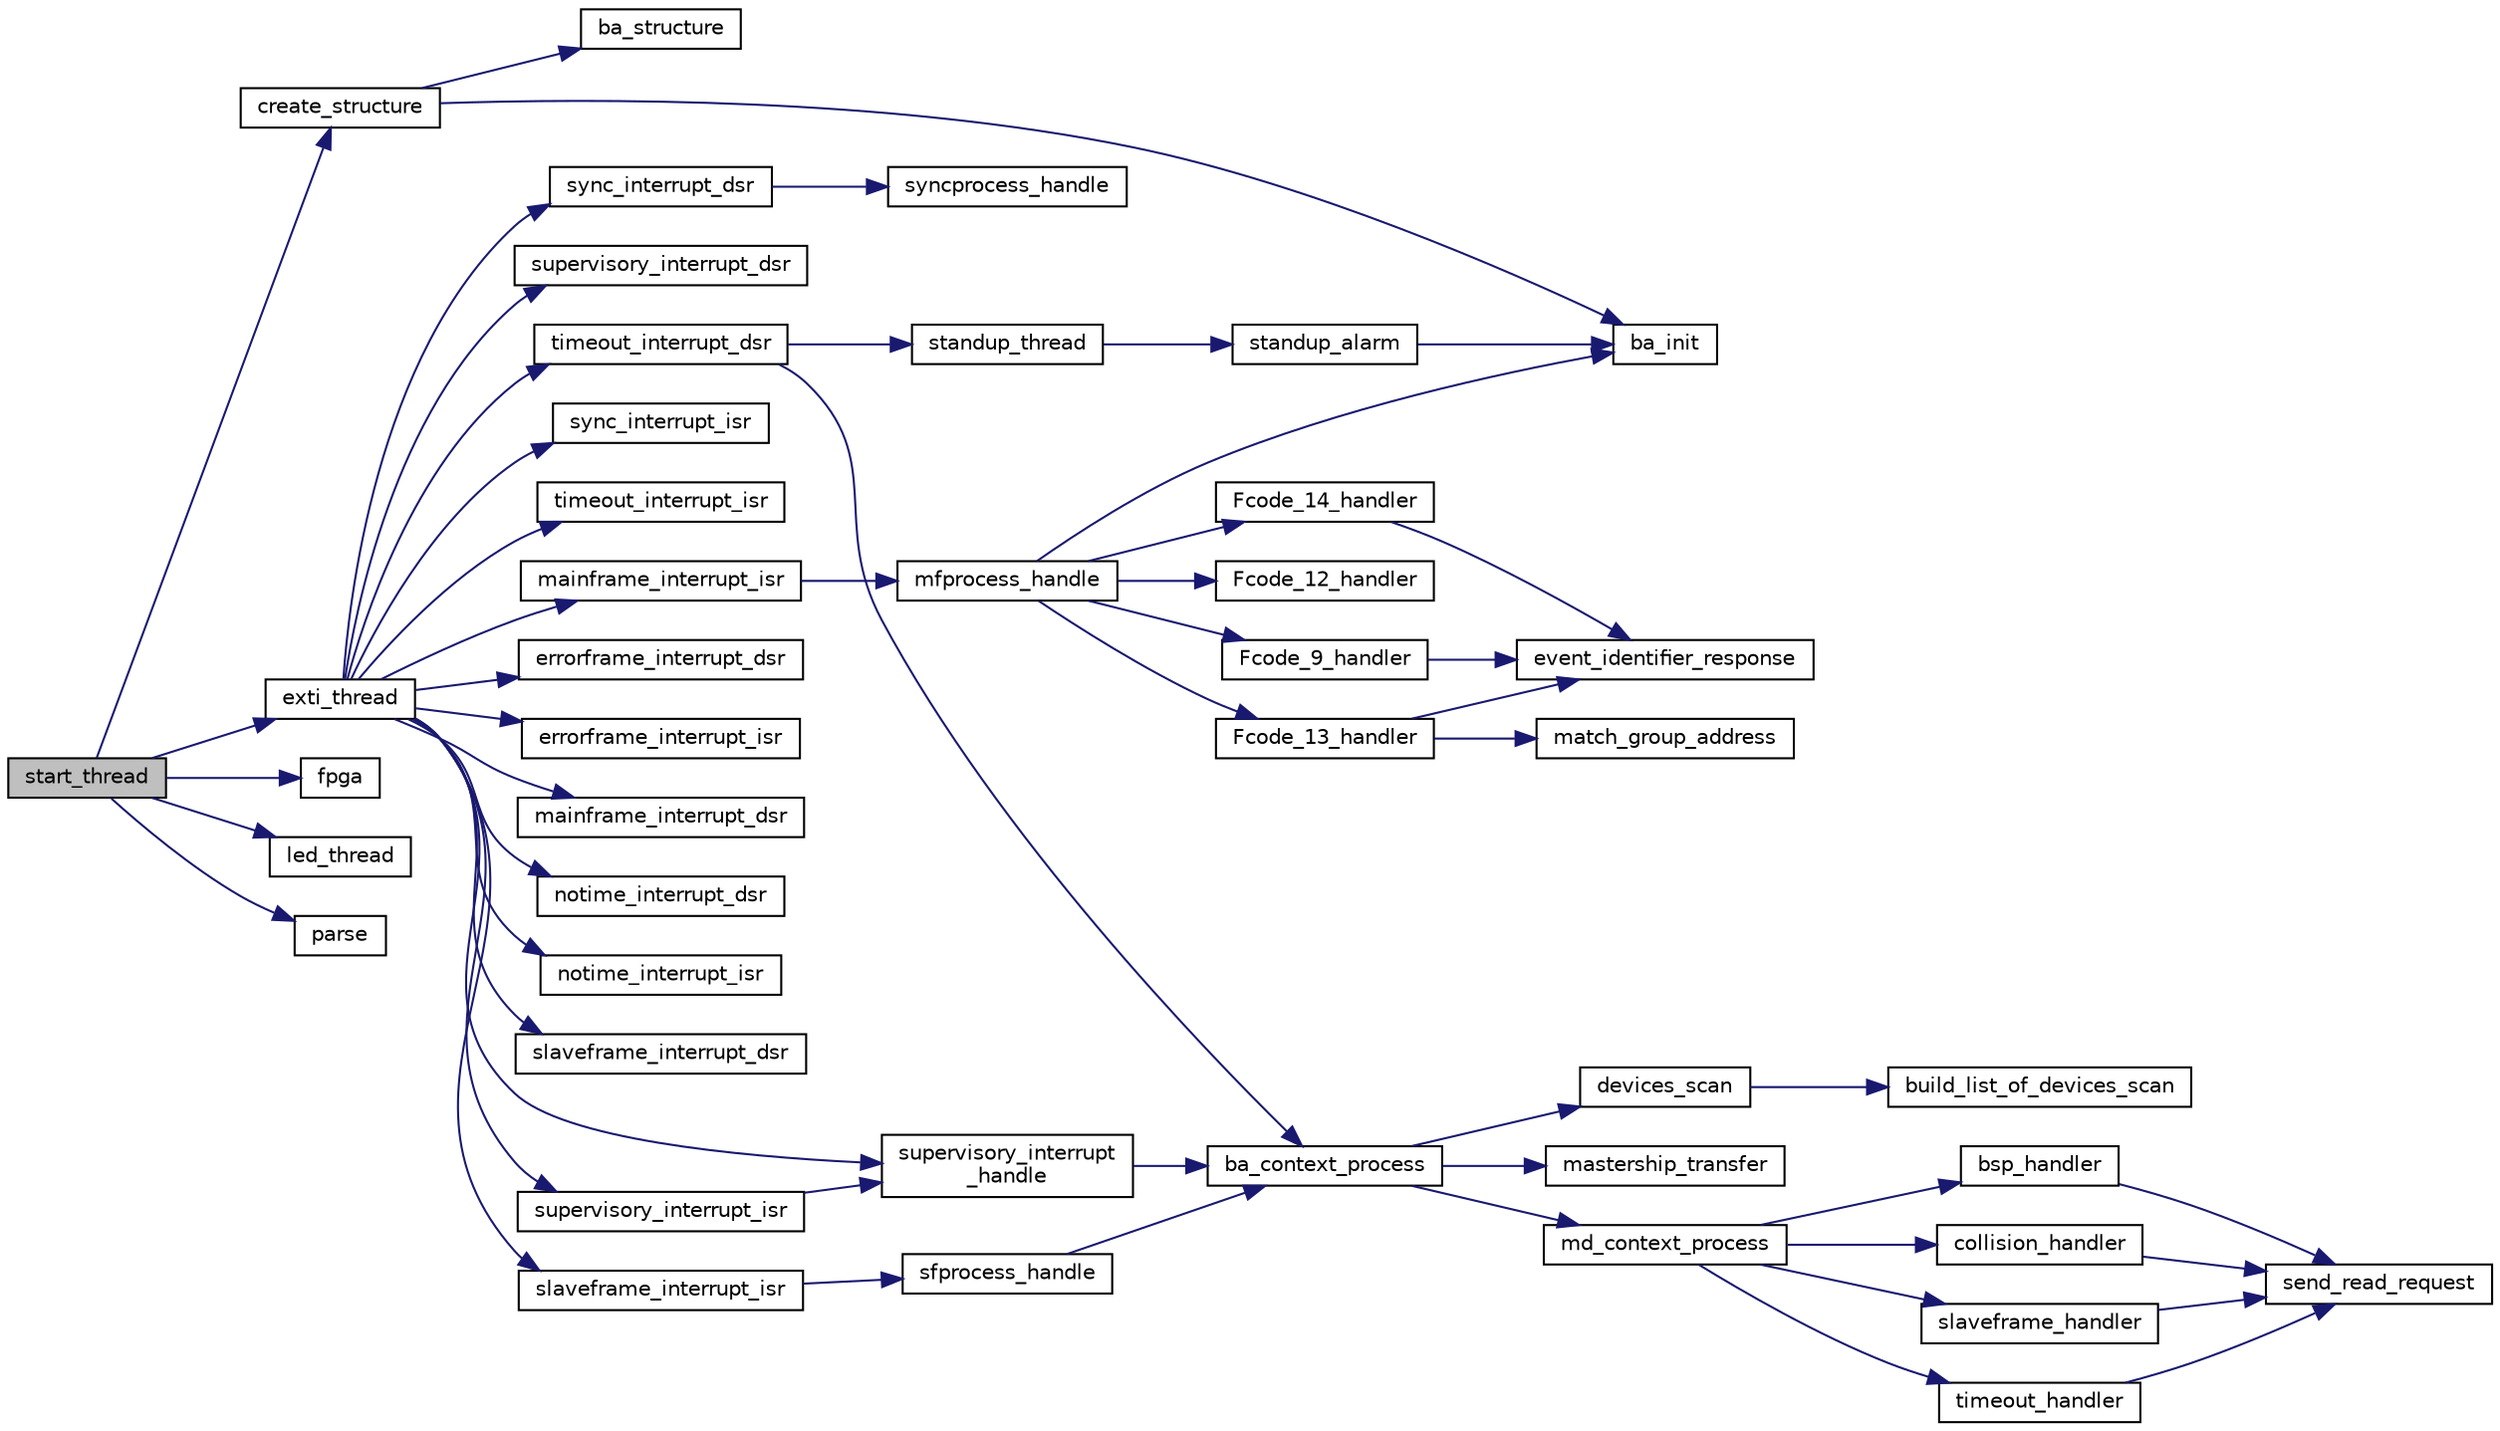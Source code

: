 digraph "start_thread"
{
  edge [fontname="Helvetica",fontsize="10",labelfontname="Helvetica",labelfontsize="10"];
  node [fontname="Helvetica",fontsize="10",shape=record];
  rankdir="LR";
  Node1 [label="start_thread",height=0.2,width=0.4,color="black", fillcolor="grey75", style="filled" fontcolor="black"];
  Node1 -> Node2 [color="midnightblue",fontsize="10",style="solid",fontname="Helvetica"];
  Node2 [label="create_structure",height=0.2,width=0.4,color="black", fillcolor="white", style="filled",URL="$init_8c.html#a76b2dff9ed65cafb66fc9e15bde5b032"];
  Node2 -> Node3 [color="midnightblue",fontsize="10",style="solid",fontname="Helvetica"];
  Node3 [label="ba_init",height=0.2,width=0.4,color="black", fillcolor="white", style="filled",URL="$ba_8c.html#a7b0b05d7410aab4d1ca74260ac1ab85e"];
  Node2 -> Node4 [color="midnightblue",fontsize="10",style="solid",fontname="Helvetica"];
  Node4 [label="ba_structure",height=0.2,width=0.4,color="black", fillcolor="white", style="filled",URL="$ba_8c.html#a41de49cb1bc0dca951604338801c1f37"];
  Node1 -> Node5 [color="midnightblue",fontsize="10",style="solid",fontname="Helvetica"];
  Node5 [label="exti_thread",height=0.2,width=0.4,color="black", fillcolor="white", style="filled",URL="$intr_8c.html#ab258d7e522013e1c90ecd1f5533c652b"];
  Node5 -> Node6 [color="midnightblue",fontsize="10",style="solid",fontname="Helvetica"];
  Node6 [label="errorframe_interrupt_dsr",height=0.2,width=0.4,color="black", fillcolor="white", style="filled",URL="$intr_8c.html#a7201c6cfcf13814ff0ca4159c8c1c88d"];
  Node5 -> Node7 [color="midnightblue",fontsize="10",style="solid",fontname="Helvetica"];
  Node7 [label="errorframe_interrupt_isr",height=0.2,width=0.4,color="black", fillcolor="white", style="filled",URL="$intr_8c.html#a90ddab8f89cbdb3c93f3ae446d7ab02c"];
  Node5 -> Node8 [color="midnightblue",fontsize="10",style="solid",fontname="Helvetica"];
  Node8 [label="mainframe_interrupt_dsr",height=0.2,width=0.4,color="black", fillcolor="white", style="filled",URL="$intr_8c.html#ac42319c667077640834b84f2e9c218ac"];
  Node5 -> Node9 [color="midnightblue",fontsize="10",style="solid",fontname="Helvetica"];
  Node9 [label="mainframe_interrupt_isr",height=0.2,width=0.4,color="black", fillcolor="white", style="filled",URL="$intr_8c.html#ae2564c163a8bfeb59cee6db969ed9bb3"];
  Node9 -> Node10 [color="midnightblue",fontsize="10",style="solid",fontname="Helvetica"];
  Node10 [label="mfprocess_handle",height=0.2,width=0.4,color="black", fillcolor="white", style="filled",URL="$intr_8c.html#ab584a16083147d1ba0a6313eb9724efe"];
  Node10 -> Node3 [color="midnightblue",fontsize="10",style="solid",fontname="Helvetica"];
  Node10 -> Node11 [color="midnightblue",fontsize="10",style="solid",fontname="Helvetica"];
  Node11 [label="Fcode_12_handler",height=0.2,width=0.4,color="black", fillcolor="white", style="filled",URL="$_message_data_8c.html#aa823ce0ee8cc5047828791a01aecb820"];
  Node10 -> Node12 [color="midnightblue",fontsize="10",style="solid",fontname="Helvetica"];
  Node12 [label="Fcode_13_handler",height=0.2,width=0.4,color="black", fillcolor="white", style="filled",URL="$_message_data_8c.html#a50a0387b7ebf76aff5ac9654ce70ab32"];
  Node12 -> Node13 [color="midnightblue",fontsize="10",style="solid",fontname="Helvetica"];
  Node13 [label="match_group_address",height=0.2,width=0.4,color="black", fillcolor="white", style="filled",URL="$_message_data_8c.html#a5df7897b656670e0d640c42d383726eb"];
  Node12 -> Node14 [color="midnightblue",fontsize="10",style="solid",fontname="Helvetica"];
  Node14 [label="event_identifier_response",height=0.2,width=0.4,color="black", fillcolor="white", style="filled",URL="$_message_data_8c.html#a2d7428c8ae63af4fcfe3455f9a49d35c"];
  Node10 -> Node15 [color="midnightblue",fontsize="10",style="solid",fontname="Helvetica"];
  Node15 [label="Fcode_14_handler",height=0.2,width=0.4,color="black", fillcolor="white", style="filled",URL="$_message_data_8c.html#aa548fde1545ec5d114a24fb9d2e21097"];
  Node15 -> Node14 [color="midnightblue",fontsize="10",style="solid",fontname="Helvetica"];
  Node10 -> Node16 [color="midnightblue",fontsize="10",style="solid",fontname="Helvetica"];
  Node16 [label="Fcode_9_handler",height=0.2,width=0.4,color="black", fillcolor="white", style="filled",URL="$_message_data_8c.html#ae17af93880c5ca35360efbbd5ac5dfc5"];
  Node16 -> Node14 [color="midnightblue",fontsize="10",style="solid",fontname="Helvetica"];
  Node5 -> Node17 [color="midnightblue",fontsize="10",style="solid",fontname="Helvetica"];
  Node17 [label="notime_interrupt_dsr",height=0.2,width=0.4,color="black", fillcolor="white", style="filled",URL="$intr_8c.html#a1c5816f010ac0253e77d280d54f82319"];
  Node5 -> Node18 [color="midnightblue",fontsize="10",style="solid",fontname="Helvetica"];
  Node18 [label="notime_interrupt_isr",height=0.2,width=0.4,color="black", fillcolor="white", style="filled",URL="$intr_8c.html#a76d54549f69ecf1ee2dd17d4b730d3a3"];
  Node5 -> Node19 [color="midnightblue",fontsize="10",style="solid",fontname="Helvetica"];
  Node19 [label="slaveframe_interrupt_dsr",height=0.2,width=0.4,color="black", fillcolor="white", style="filled",URL="$intr_8c.html#aaa2fcfa16faf2ac0dcddfb8504e17cf8"];
  Node5 -> Node20 [color="midnightblue",fontsize="10",style="solid",fontname="Helvetica"];
  Node20 [label="slaveframe_interrupt_isr",height=0.2,width=0.4,color="black", fillcolor="white", style="filled",URL="$intr_8c.html#a2063af322dfa54ca2cdc14522c79a89a"];
  Node20 -> Node21 [color="midnightblue",fontsize="10",style="solid",fontname="Helvetica"];
  Node21 [label="sfprocess_handle",height=0.2,width=0.4,color="black", fillcolor="white", style="filled",URL="$intr_8c.html#ad5e256e7a554789732563483e1b12ebf"];
  Node21 -> Node22 [color="midnightblue",fontsize="10",style="solid",fontname="Helvetica"];
  Node22 [label="ba_context_process",height=0.2,width=0.4,color="black", fillcolor="white", style="filled",URL="$ba_8c.html#ab7de23243adc9054422cb861faa57751"];
  Node22 -> Node23 [color="midnightblue",fontsize="10",style="solid",fontname="Helvetica"];
  Node23 [label="devices_scan",height=0.2,width=0.4,color="black", fillcolor="white", style="filled",URL="$ba_8c.html#a04bc998099da29360db90b196ed06300"];
  Node23 -> Node24 [color="midnightblue",fontsize="10",style="solid",fontname="Helvetica"];
  Node24 [label="build_list_of_devices_scan",height=0.2,width=0.4,color="black", fillcolor="white", style="filled",URL="$ba_8c.html#a1a50e9da599c69524b0f3fac023a2944"];
  Node22 -> Node25 [color="midnightblue",fontsize="10",style="solid",fontname="Helvetica"];
  Node25 [label="mastership_transfer",height=0.2,width=0.4,color="black", fillcolor="white", style="filled",URL="$ba_8c.html#abb829620999e7a6f9e5949d9eff4558f"];
  Node22 -> Node26 [color="midnightblue",fontsize="10",style="solid",fontname="Helvetica"];
  Node26 [label="md_context_process",height=0.2,width=0.4,color="black", fillcolor="white", style="filled",URL="$ba_8c.html#a124c552540ce823cd468a10910e4243a"];
  Node26 -> Node27 [color="midnightblue",fontsize="10",style="solid",fontname="Helvetica"];
  Node27 [label="bsp_handler",height=0.2,width=0.4,color="black", fillcolor="white", style="filled",URL="$_message_data_8c.html#afa93ee57f40577acfb18dd5ac8ec8edd"];
  Node27 -> Node28 [color="midnightblue",fontsize="10",style="solid",fontname="Helvetica"];
  Node28 [label="send_read_request",height=0.2,width=0.4,color="black", fillcolor="white", style="filled",URL="$_message_data_8c.html#a3d904b77966b7cdbb55e56721ef49207"];
  Node26 -> Node29 [color="midnightblue",fontsize="10",style="solid",fontname="Helvetica"];
  Node29 [label="collision_handler",height=0.2,width=0.4,color="black", fillcolor="white", style="filled",URL="$_message_data_8c.html#a29f990e885d1aa0473a05071093694ce"];
  Node29 -> Node28 [color="midnightblue",fontsize="10",style="solid",fontname="Helvetica"];
  Node26 -> Node30 [color="midnightblue",fontsize="10",style="solid",fontname="Helvetica"];
  Node30 [label="slaveframe_handler",height=0.2,width=0.4,color="black", fillcolor="white", style="filled",URL="$_message_data_8c.html#a0d459c3562670f880fd5b66da70ba9a3"];
  Node30 -> Node28 [color="midnightblue",fontsize="10",style="solid",fontname="Helvetica"];
  Node26 -> Node31 [color="midnightblue",fontsize="10",style="solid",fontname="Helvetica"];
  Node31 [label="timeout_handler",height=0.2,width=0.4,color="black", fillcolor="white", style="filled",URL="$_message_data_8c.html#a9ab7faaba03c0ecc58e4b7440bd9a3e0"];
  Node31 -> Node28 [color="midnightblue",fontsize="10",style="solid",fontname="Helvetica"];
  Node5 -> Node32 [color="midnightblue",fontsize="10",style="solid",fontname="Helvetica"];
  Node32 [label="supervisory_interrupt_dsr",height=0.2,width=0.4,color="black", fillcolor="white", style="filled",URL="$intr_8c.html#a361a3a0aa15e27f094fec12cc0059835"];
  Node5 -> Node33 [color="midnightblue",fontsize="10",style="solid",fontname="Helvetica"];
  Node33 [label="supervisory_interrupt\l_handle",height=0.2,width=0.4,color="black", fillcolor="white", style="filled",URL="$ba_8c.html#ae7e3dad68fd89b9bdf1418229460ae71"];
  Node33 -> Node22 [color="midnightblue",fontsize="10",style="solid",fontname="Helvetica"];
  Node5 -> Node34 [color="midnightblue",fontsize="10",style="solid",fontname="Helvetica"];
  Node34 [label="supervisory_interrupt_isr",height=0.2,width=0.4,color="black", fillcolor="white", style="filled",URL="$intr_8c.html#a3c04a717c9a14bbc7bee8116752c3cb4"];
  Node34 -> Node33 [color="midnightblue",fontsize="10",style="solid",fontname="Helvetica"];
  Node5 -> Node35 [color="midnightblue",fontsize="10",style="solid",fontname="Helvetica"];
  Node35 [label="sync_interrupt_dsr",height=0.2,width=0.4,color="black", fillcolor="white", style="filled",URL="$intr_8c.html#a2ef1637316553bf34b95def408649c67"];
  Node35 -> Node36 [color="midnightblue",fontsize="10",style="solid",fontname="Helvetica"];
  Node36 [label="syncprocess_handle",height=0.2,width=0.4,color="black", fillcolor="white", style="filled",URL="$intr_8c.html#ae9c84a2b3d7e942d1eb2b583f7555ae8"];
  Node5 -> Node37 [color="midnightblue",fontsize="10",style="solid",fontname="Helvetica"];
  Node37 [label="sync_interrupt_isr",height=0.2,width=0.4,color="black", fillcolor="white", style="filled",URL="$intr_8c.html#a915539cbb55cf8d057d754f24c3b7f6a"];
  Node5 -> Node38 [color="midnightblue",fontsize="10",style="solid",fontname="Helvetica"];
  Node38 [label="timeout_interrupt_dsr",height=0.2,width=0.4,color="black", fillcolor="white", style="filled",URL="$intr_8c.html#a6f406ab9b036c3961afa8d4231cb39b9"];
  Node38 -> Node22 [color="midnightblue",fontsize="10",style="solid",fontname="Helvetica"];
  Node38 -> Node39 [color="midnightblue",fontsize="10",style="solid",fontname="Helvetica"];
  Node39 [label="standup_thread",height=0.2,width=0.4,color="black", fillcolor="white", style="filled",URL="$intr_8c.html#a86342cadd197ff09c08ab8d24e037ab4"];
  Node39 -> Node40 [color="midnightblue",fontsize="10",style="solid",fontname="Helvetica"];
  Node40 [label="standup_alarm",height=0.2,width=0.4,color="black", fillcolor="white", style="filled",URL="$intr_8c.html#a96bbb9097dfbb9f41ab925a781070d40"];
  Node40 -> Node3 [color="midnightblue",fontsize="10",style="solid",fontname="Helvetica"];
  Node5 -> Node41 [color="midnightblue",fontsize="10",style="solid",fontname="Helvetica"];
  Node41 [label="timeout_interrupt_isr",height=0.2,width=0.4,color="black", fillcolor="white", style="filled",URL="$intr_8c.html#ad54227c426d8a7df99148618690cbeb2"];
  Node1 -> Node42 [color="midnightblue",fontsize="10",style="solid",fontname="Helvetica"];
  Node42 [label="fpga",height=0.2,width=0.4,color="black", fillcolor="white", style="filled",URL="$init_8c.html#a2e3e36fd736ef8b5361131aa55581532"];
  Node1 -> Node43 [color="midnightblue",fontsize="10",style="solid",fontname="Helvetica"];
  Node43 [label="led_thread",height=0.2,width=0.4,color="black", fillcolor="white", style="filled",URL="$main_8c.html#aa680423296a2b62aecf1c4cca9600ed2"];
  Node1 -> Node44 [color="midnightblue",fontsize="10",style="solid",fontname="Helvetica"];
  Node44 [label="parse",height=0.2,width=0.4,color="black", fillcolor="white", style="filled",URL="$init_8c.html#a67007fc2be130666fbf3b065022756f4"];
}
